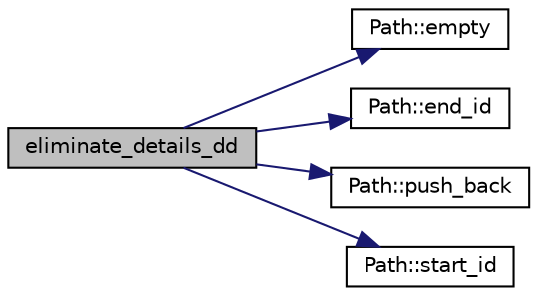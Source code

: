 digraph "eliminate_details_dd"
{
  edge [fontname="Helvetica",fontsize="10",labelfontname="Helvetica",labelfontsize="10"];
  node [fontname="Helvetica",fontsize="10",shape=record];
  rankdir="LR";
  Node1 [label="eliminate_details_dd",height=0.2,width=0.4,color="black", fillcolor="grey75", style="filled" fontcolor="black"];
  Node1 -> Node2 [color="midnightblue",fontsize="10",style="solid",fontname="Helvetica"];
  Node2 [label="Path::empty",height=0.2,width=0.4,color="black", fillcolor="white", style="filled",URL="$classPath.html#ad413fcb7c6c703e711d4be9b8cf91bf4"];
  Node1 -> Node3 [color="midnightblue",fontsize="10",style="solid",fontname="Helvetica"];
  Node3 [label="Path::end_id",height=0.2,width=0.4,color="black", fillcolor="white", style="filled",URL="$classPath.html#af813241de9d44cf689932d9166147cf0"];
  Node1 -> Node4 [color="midnightblue",fontsize="10",style="solid",fontname="Helvetica"];
  Node4 [label="Path::push_back",height=0.2,width=0.4,color="black", fillcolor="white", style="filled",URL="$classPath.html#a5b5d58e304f85ef96637a260917c30ac"];
  Node1 -> Node5 [color="midnightblue",fontsize="10",style="solid",fontname="Helvetica"];
  Node5 [label="Path::start_id",height=0.2,width=0.4,color="black", fillcolor="white", style="filled",URL="$classPath.html#ac7035439d26c9e76a20ca1a06541923e"];
}
